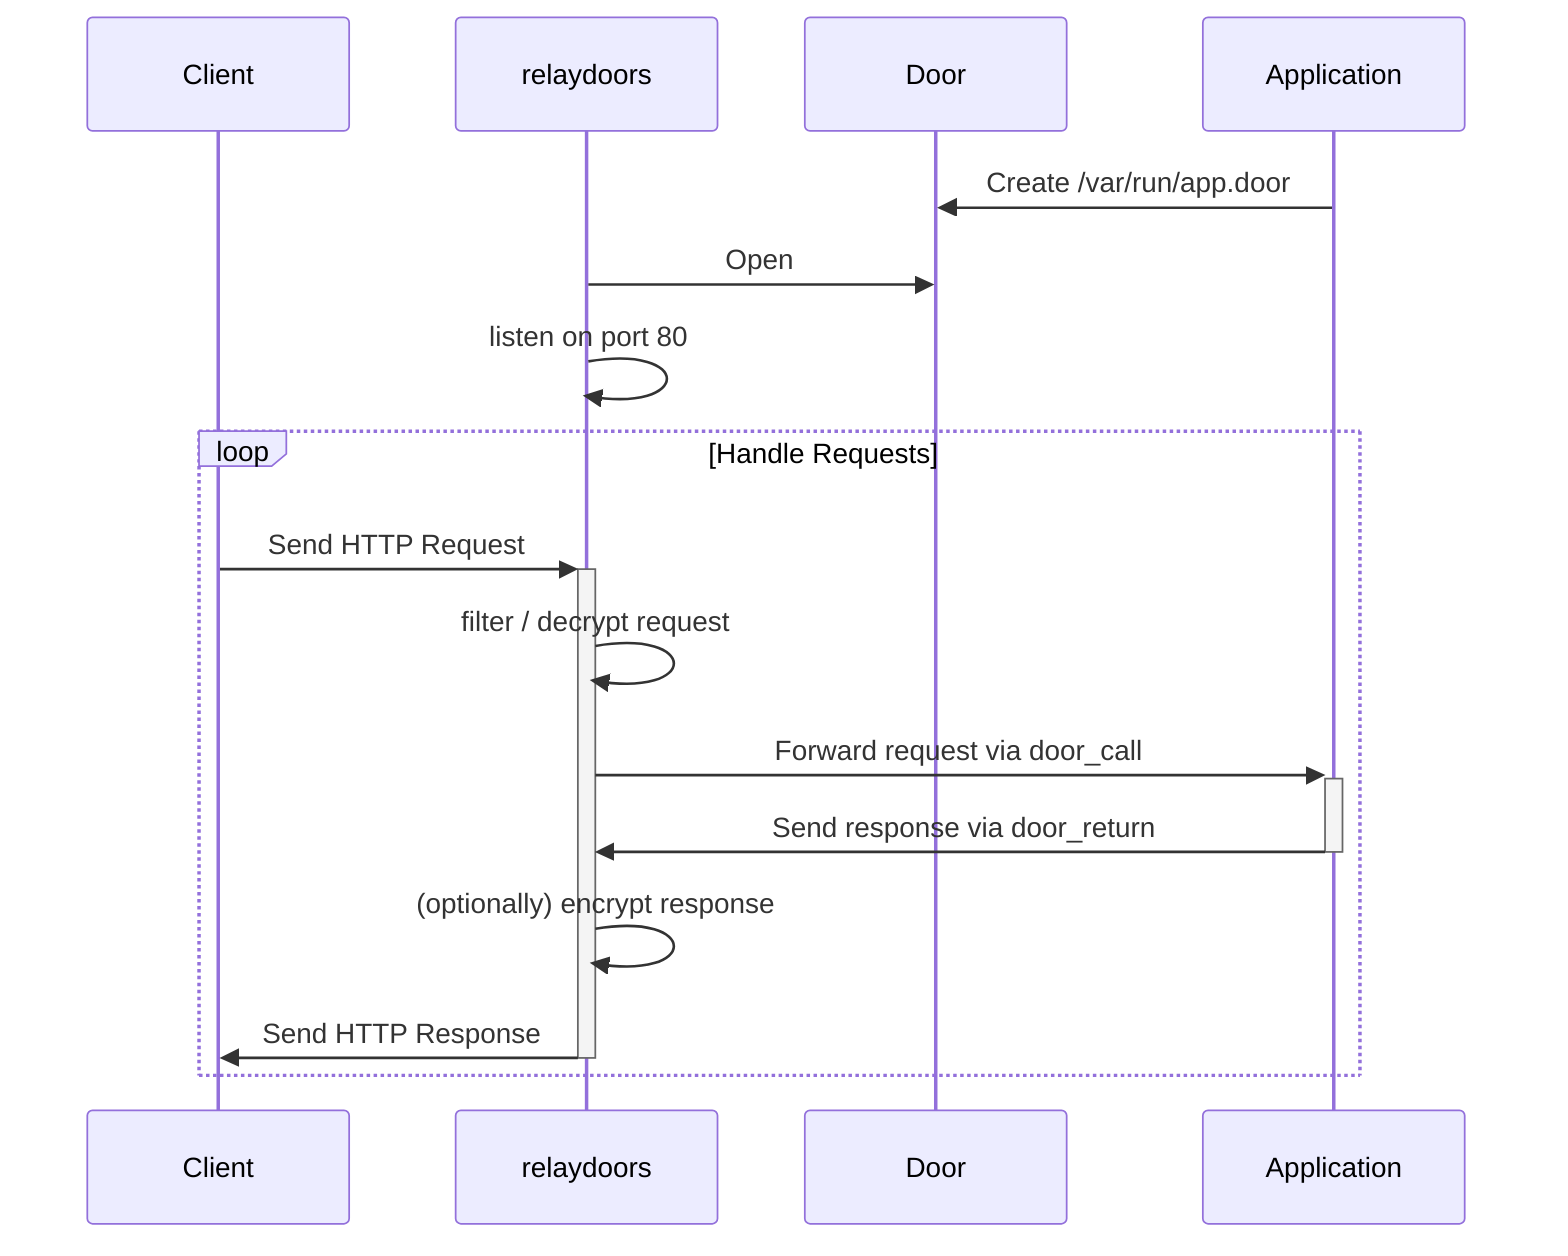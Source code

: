 sequenceDiagram
    participant Client
    participant relaydoors
    participant Door
    participant Application
    Application->>Door: Create /var/run/app.door
    relaydoors->>Door: Open
    relaydoors->>relaydoors: listen on port 80
    loop Handle Requests
        Client->>+relaydoors: Send HTTP Request
        relaydoors->>relaydoors: filter / decrypt request
        relaydoors->>+Application: Forward request via door_call
        Application->>-relaydoors: Send response via door_return
        relaydoors->>relaydoors: (optionally) encrypt response
        relaydoors->>-Client: Send HTTP Response
    end